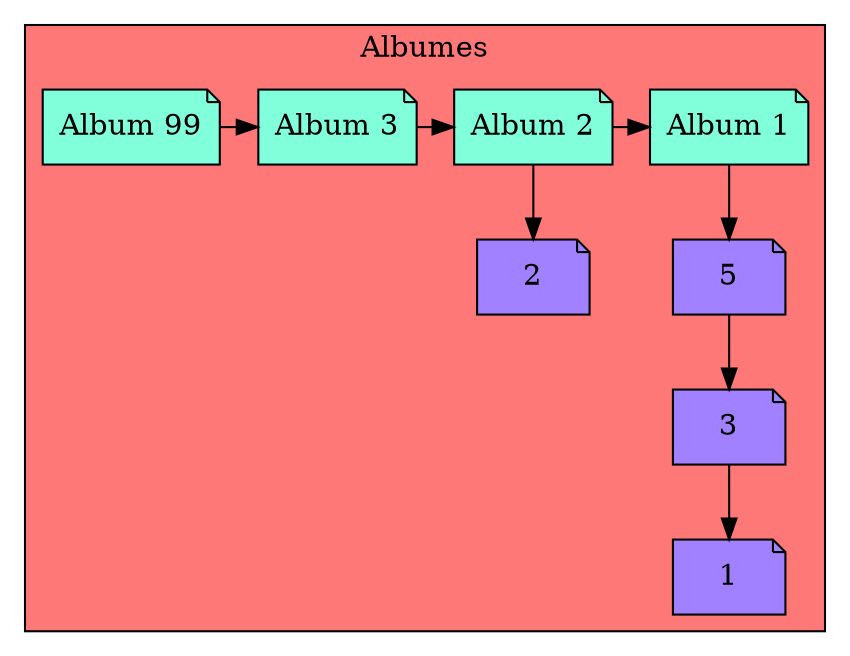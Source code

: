 digraph G {
node[shape=note fillcolor="#A181FF" style =filled]
subgraph cluster_p{
    label= " Albumes "
    bgcolor = "#FF7878"
	Nodo2030867092[label="Album 99",fillcolor="#81FFDA" group=0 ]
	Nodo959453047[label="Album 3",fillcolor="#81FFDA" group=1 ]
	Nodo838523419[label="Album 2",fillcolor="#81FFDA" group=2 ]
	Nodo1482949830[label="Album 1",fillcolor="#81FFDA" group=3 ]
	
Nodo2030867092 -> Nodo959453047
	
Nodo959453047 -> Nodo838523419
	
Nodo838523419 -> Nodo1482949830
2[group=2];
	
Nodo838523419->2;
5[group=3];
5->3
3[group=3];
3->1
1[group=3];
	
Nodo1482949830->5;
{rank=same;Nodo2030867092;Nodo959453047;Nodo838523419;Nodo1482949830;}
}}